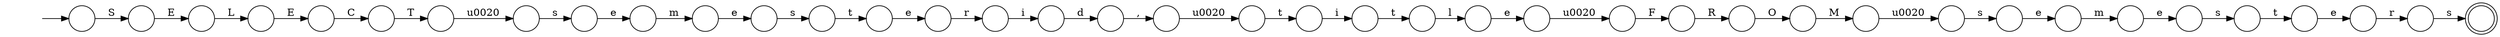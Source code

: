 digraph Automaton {
  rankdir = LR;
  0 [shape=circle,label=""];
  0 -> 1 [label="m"]
  1 [shape=circle,label=""];
  1 -> 35 [label="e"]
  2 [shape=circle,label=""];
  2 -> 9 [label="C"]
  3 [shape=circle,label=""];
  3 -> 11 [label="r"]
  4 [shape=circle,label=""];
  4 -> 20 [label="t"]
  5 [shape=circle,label=""];
  5 -> 2 [label="E"]
  6 [shape=circle,label=""];
  6 -> 7 [label=","]
  7 [shape=circle,label=""];
  7 -> 25 [label="\u0020"]
  8 [shape=circle,label=""];
  8 -> 33 [label="s"]
  9 [shape=circle,label=""];
  9 -> 22 [label="T"]
  10 [shape=circle,label=""];
  10 -> 36 [label="i"]
  11 [shape=circle,label=""];
  11 -> 14 [label="s"]
  12 [shape=circle,label=""];
  12 -> 28 [label="R"]
  13 [shape=circle,label=""];
  13 -> 16 [label="E"]
  14 [shape=doublecircle,label=""];
  15 [shape=circle,label=""];
  15 -> 39 [label="\u0020"]
  16 [shape=circle,label=""];
  16 -> 5 [label="L"]
  17 [shape=circle,label=""];
  17 -> 18 [label="m"]
  18 [shape=circle,label=""];
  18 -> 8 [label="e"]
  19 [shape=circle,label=""];
  19 -> 32 [label="l"]
  20 [shape=circle,label=""];
  20 -> 3 [label="e"]
  21 [shape=circle,label=""];
  21 -> 37 [label="\u0020"]
  22 [shape=circle,label=""];
  22 -> 31 [label="\u0020"]
  23 [shape=circle,label=""];
  23 -> 19 [label="t"]
  24 [shape=circle,label=""];
  24 -> 17 [label="e"]
  25 [shape=circle,label=""];
  25 -> 30 [label="t"]
  26 [shape=circle,label=""];
  26 -> 38 [label="e"]
  27 [shape=circle,label=""];
  27 -> 0 [label="e"]
  28 [shape=circle,label=""];
  28 -> 29 [label="O"]
  29 [shape=circle,label=""];
  29 -> 21 [label="M"]
  30 [shape=circle,label=""];
  30 -> 23 [label="i"]
  31 [shape=circle,label=""];
  31 -> 24 [label="s"]
  32 [shape=circle,label=""];
  32 -> 15 [label="e"]
  33 [shape=circle,label=""];
  33 -> 26 [label="t"]
  34 [shape=circle,label=""];
  initial [shape=plaintext,label=""];
  initial -> 34
  34 -> 13 [label="S"]
  35 [shape=circle,label=""];
  35 -> 4 [label="s"]
  36 [shape=circle,label=""];
  36 -> 6 [label="d"]
  37 [shape=circle,label=""];
  37 -> 27 [label="s"]
  38 [shape=circle,label=""];
  38 -> 10 [label="r"]
  39 [shape=circle,label=""];
  39 -> 12 [label="F"]
}
